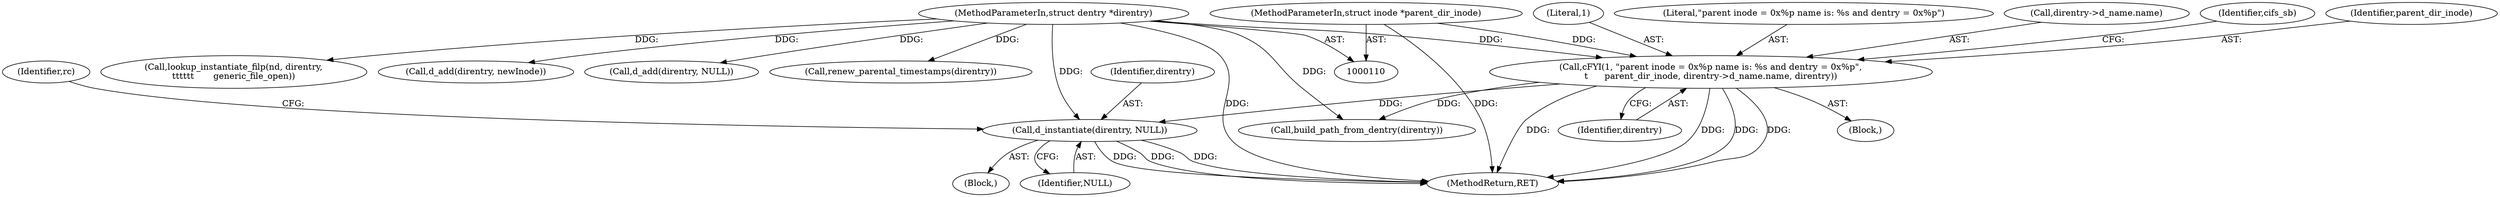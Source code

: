 digraph "0_linux_88d7d4e4a439f32acc56a6d860e415ee71d3df08@pointer" {
"1000235" [label="(Call,d_instantiate(direntry, NULL))"];
"1000151" [label="(Call,cFYI(1, \"parent inode = 0x%p name is: %s and dentry = 0x%p\",\n\t      parent_dir_inode, direntry->d_name.name, direntry))"];
"1000111" [label="(MethodParameterIn,struct inode *parent_dir_inode)"];
"1000112" [label="(MethodParameterIn,struct dentry *direntry)"];
"1000114" [label="(Block,)"];
"1000160" [label="(Identifier,direntry)"];
"1000151" [label="(Call,cFYI(1, \"parent inode = 0x%p name is: %s and dentry = 0x%p\",\n\t      parent_dir_inode, direntry->d_name.name, direntry))"];
"1000239" [label="(Identifier,rc)"];
"1000498" [label="(MethodReturn,RET)"];
"1000111" [label="(MethodParameterIn,struct inode *parent_dir_inode)"];
"1000234" [label="(Block,)"];
"1000417" [label="(Call,lookup_instantiate_filp(nd, direntry,\n\t\t\t\t\t\t       generic_file_open))"];
"1000409" [label="(Call,d_add(direntry, newInode))"];
"1000235" [label="(Call,d_instantiate(direntry, NULL))"];
"1000112" [label="(MethodParameterIn,struct dentry *direntry)"];
"1000152" [label="(Literal,1)"];
"1000237" [label="(Identifier,NULL)"];
"1000244" [label="(Call,build_path_from_dentry(direntry))"];
"1000236" [label="(Identifier,direntry)"];
"1000474" [label="(Call,d_add(direntry, NULL))"];
"1000153" [label="(Literal,\"parent inode = 0x%p name is: %s and dentry = 0x%p\")"];
"1000155" [label="(Call,direntry->d_name.name)"];
"1000162" [label="(Identifier,cifs_sb)"];
"1000154" [label="(Identifier,parent_dir_inode)"];
"1000457" [label="(Call,renew_parental_timestamps(direntry))"];
"1000235" -> "1000234"  [label="AST: "];
"1000235" -> "1000237"  [label="CFG: "];
"1000236" -> "1000235"  [label="AST: "];
"1000237" -> "1000235"  [label="AST: "];
"1000239" -> "1000235"  [label="CFG: "];
"1000235" -> "1000498"  [label="DDG: "];
"1000235" -> "1000498"  [label="DDG: "];
"1000235" -> "1000498"  [label="DDG: "];
"1000151" -> "1000235"  [label="DDG: "];
"1000112" -> "1000235"  [label="DDG: "];
"1000151" -> "1000114"  [label="AST: "];
"1000151" -> "1000160"  [label="CFG: "];
"1000152" -> "1000151"  [label="AST: "];
"1000153" -> "1000151"  [label="AST: "];
"1000154" -> "1000151"  [label="AST: "];
"1000155" -> "1000151"  [label="AST: "];
"1000160" -> "1000151"  [label="AST: "];
"1000162" -> "1000151"  [label="CFG: "];
"1000151" -> "1000498"  [label="DDG: "];
"1000151" -> "1000498"  [label="DDG: "];
"1000151" -> "1000498"  [label="DDG: "];
"1000151" -> "1000498"  [label="DDG: "];
"1000111" -> "1000151"  [label="DDG: "];
"1000112" -> "1000151"  [label="DDG: "];
"1000151" -> "1000244"  [label="DDG: "];
"1000111" -> "1000110"  [label="AST: "];
"1000111" -> "1000498"  [label="DDG: "];
"1000112" -> "1000110"  [label="AST: "];
"1000112" -> "1000498"  [label="DDG: "];
"1000112" -> "1000244"  [label="DDG: "];
"1000112" -> "1000409"  [label="DDG: "];
"1000112" -> "1000417"  [label="DDG: "];
"1000112" -> "1000457"  [label="DDG: "];
"1000112" -> "1000474"  [label="DDG: "];
}
